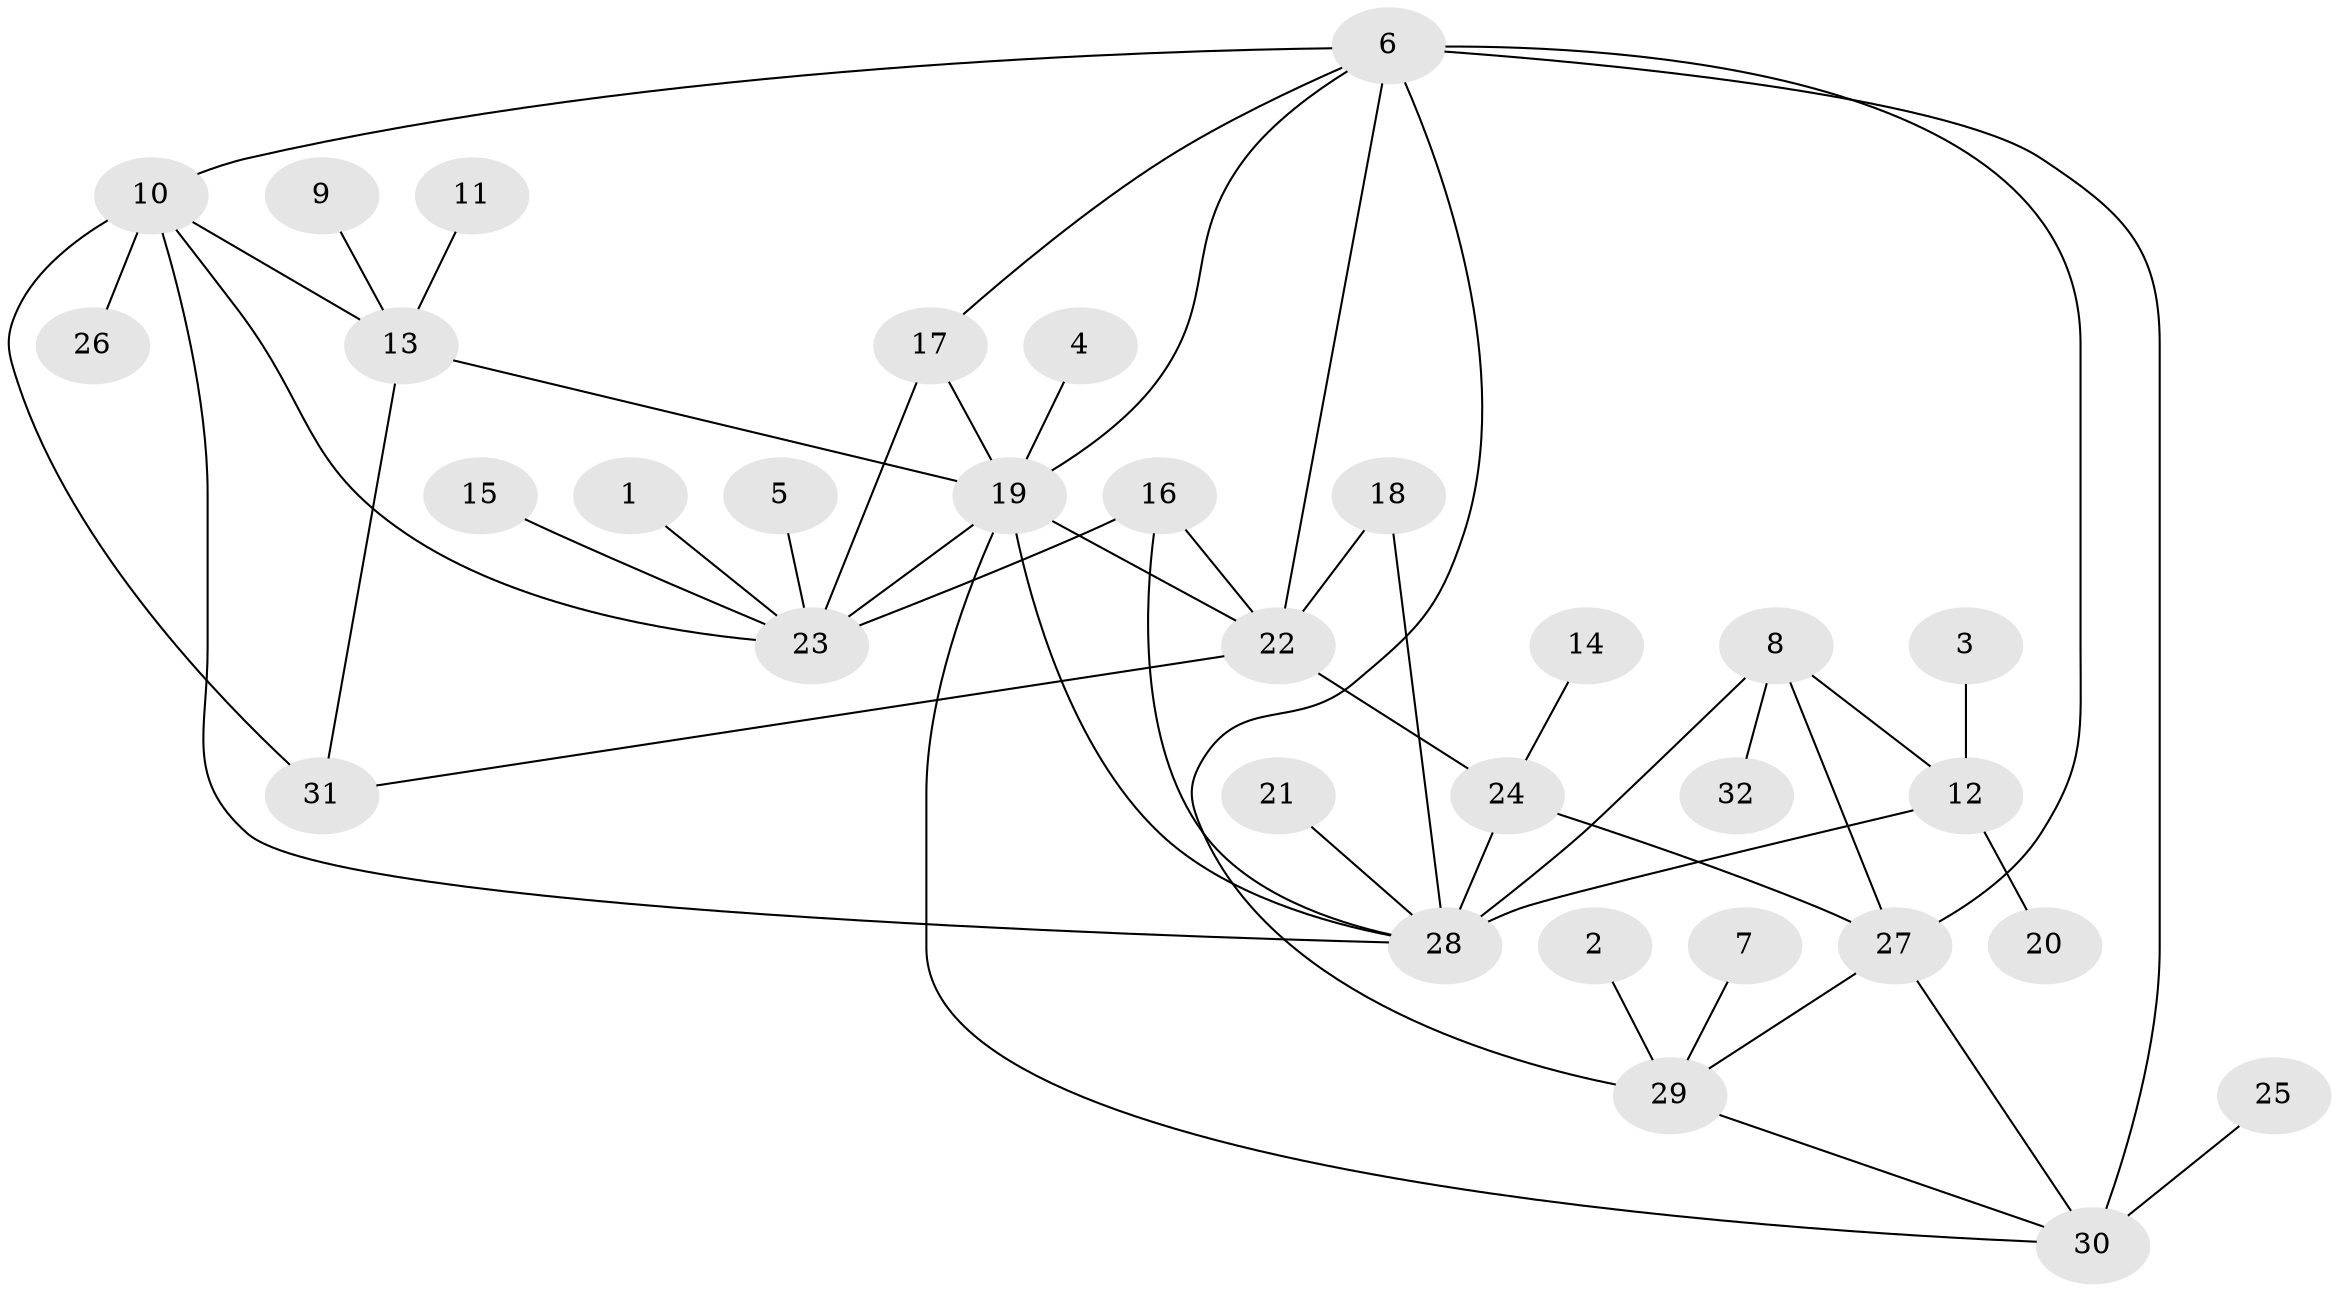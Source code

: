 // original degree distribution, {13: 0.009433962264150943, 6: 0.05660377358490566, 10: 0.03773584905660377, 7: 0.04716981132075472, 8: 0.02830188679245283, 11: 0.009433962264150943, 4: 0.009433962264150943, 9: 0.018867924528301886, 5: 0.018867924528301886, 1: 0.5566037735849056, 3: 0.05660377358490566, 2: 0.1509433962264151}
// Generated by graph-tools (version 1.1) at 2025/37/03/04/25 23:37:45]
// undirected, 32 vertices, 50 edges
graph export_dot {
  node [color=gray90,style=filled];
  1;
  2;
  3;
  4;
  5;
  6;
  7;
  8;
  9;
  10;
  11;
  12;
  13;
  14;
  15;
  16;
  17;
  18;
  19;
  20;
  21;
  22;
  23;
  24;
  25;
  26;
  27;
  28;
  29;
  30;
  31;
  32;
  1 -- 23 [weight=1.0];
  2 -- 29 [weight=1.0];
  3 -- 12 [weight=1.0];
  4 -- 19 [weight=1.0];
  5 -- 23 [weight=1.0];
  6 -- 10 [weight=1.0];
  6 -- 17 [weight=1.0];
  6 -- 19 [weight=2.0];
  6 -- 22 [weight=2.0];
  6 -- 27 [weight=2.0];
  6 -- 29 [weight=2.0];
  6 -- 30 [weight=2.0];
  7 -- 29 [weight=1.0];
  8 -- 12 [weight=2.0];
  8 -- 27 [weight=1.0];
  8 -- 28 [weight=2.0];
  8 -- 32 [weight=1.0];
  9 -- 13 [weight=1.0];
  10 -- 13 [weight=2.0];
  10 -- 23 [weight=1.0];
  10 -- 26 [weight=1.0];
  10 -- 28 [weight=1.0];
  10 -- 31 [weight=4.0];
  11 -- 13 [weight=1.0];
  12 -- 20 [weight=1.0];
  12 -- 28 [weight=4.0];
  13 -- 19 [weight=1.0];
  13 -- 31 [weight=2.0];
  14 -- 24 [weight=1.0];
  15 -- 23 [weight=1.0];
  16 -- 22 [weight=1.0];
  16 -- 23 [weight=1.0];
  16 -- 28 [weight=1.0];
  17 -- 19 [weight=3.0];
  17 -- 23 [weight=1.0];
  18 -- 22 [weight=1.0];
  18 -- 28 [weight=1.0];
  19 -- 22 [weight=1.0];
  19 -- 23 [weight=3.0];
  19 -- 28 [weight=1.0];
  19 -- 30 [weight=1.0];
  21 -- 28 [weight=1.0];
  22 -- 24 [weight=6.0];
  22 -- 31 [weight=1.0];
  24 -- 27 [weight=1.0];
  24 -- 28 [weight=1.0];
  25 -- 30 [weight=1.0];
  27 -- 29 [weight=1.0];
  27 -- 30 [weight=1.0];
  29 -- 30 [weight=1.0];
}
